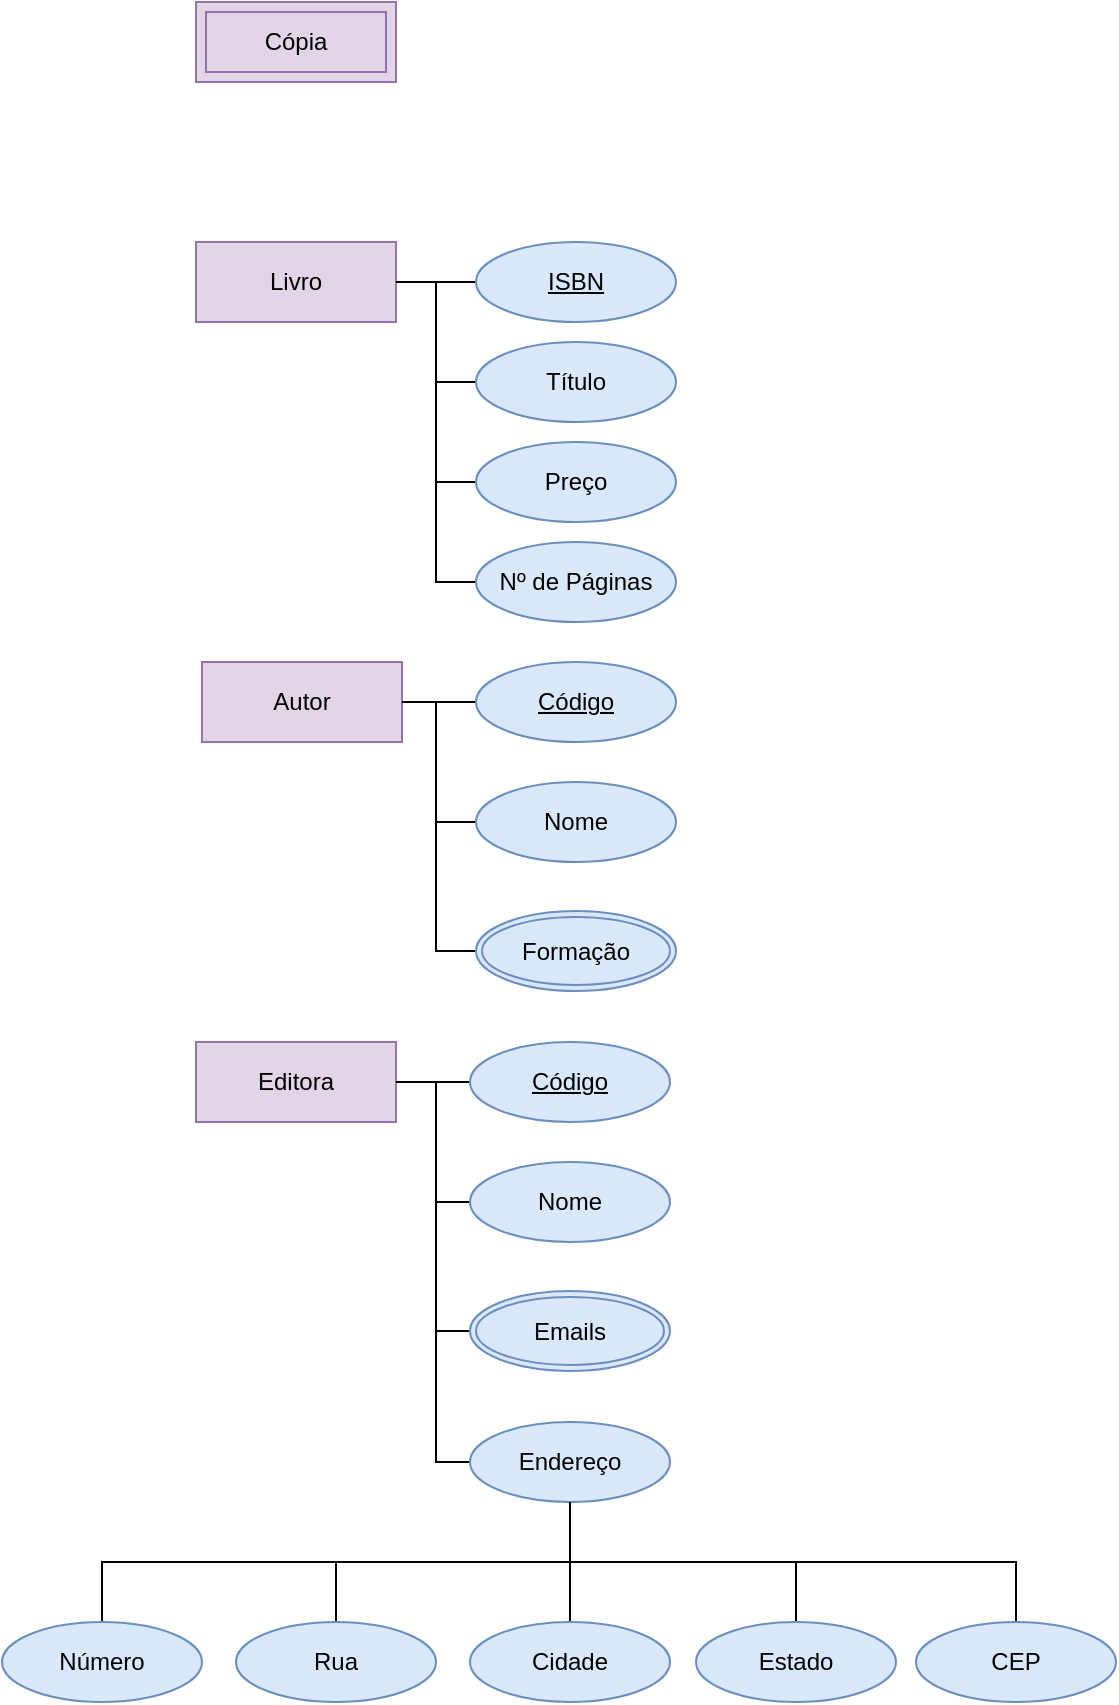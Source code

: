 <mxfile version="26.0.16">
  <diagram name="Página-1" id="gwshxitbECBefEki7wl6">
    <mxGraphModel grid="1" page="1" gridSize="10" guides="1" tooltips="1" connect="1" arrows="1" fold="1" pageScale="1" pageWidth="827" pageHeight="1169" math="0" shadow="0">
      <root>
        <mxCell id="0" />
        <mxCell id="1" parent="0" />
        <mxCell id="GelH0xdzyuvzbkVBzM3B-1" value="Livro" style="whiteSpace=wrap;html=1;align=center;fillColor=#e1d5e7;strokeColor=#9673a6;" vertex="1" parent="1">
          <mxGeometry x="360" y="210" width="100" height="40" as="geometry" />
        </mxCell>
        <mxCell id="GelH0xdzyuvzbkVBzM3B-54" style="edgeStyle=orthogonalEdgeStyle;rounded=0;orthogonalLoop=1;jettySize=auto;html=1;exitX=0;exitY=0.5;exitDx=0;exitDy=0;entryX=1;entryY=0.5;entryDx=0;entryDy=0;endArrow=none;startFill=0;" edge="1" parent="1" source="GelH0xdzyuvzbkVBzM3B-3" target="GelH0xdzyuvzbkVBzM3B-1">
          <mxGeometry relative="1" as="geometry" />
        </mxCell>
        <mxCell id="GelH0xdzyuvzbkVBzM3B-3" value="Título" style="ellipse;whiteSpace=wrap;html=1;align=center;fillColor=#dae8fc;strokeColor=#6c8ebf;" vertex="1" parent="1">
          <mxGeometry x="500" y="260" width="100" height="40" as="geometry" />
        </mxCell>
        <mxCell id="GelH0xdzyuvzbkVBzM3B-53" style="edgeStyle=orthogonalEdgeStyle;rounded=0;orthogonalLoop=1;jettySize=auto;html=1;exitX=0;exitY=0.5;exitDx=0;exitDy=0;entryX=1;entryY=0.5;entryDx=0;entryDy=0;endArrow=none;startFill=0;" edge="1" parent="1" source="GelH0xdzyuvzbkVBzM3B-4" target="GelH0xdzyuvzbkVBzM3B-1">
          <mxGeometry relative="1" as="geometry" />
        </mxCell>
        <mxCell id="GelH0xdzyuvzbkVBzM3B-4" value="Preço" style="ellipse;whiteSpace=wrap;html=1;align=center;fillColor=#dae8fc;strokeColor=#6c8ebf;" vertex="1" parent="1">
          <mxGeometry x="500" y="310" width="100" height="40" as="geometry" />
        </mxCell>
        <mxCell id="GelH0xdzyuvzbkVBzM3B-55" style="edgeStyle=orthogonalEdgeStyle;rounded=0;orthogonalLoop=1;jettySize=auto;html=1;exitX=0;exitY=0.5;exitDx=0;exitDy=0;entryX=1;entryY=0.5;entryDx=0;entryDy=0;endArrow=none;startFill=0;" edge="1" parent="1" source="GelH0xdzyuvzbkVBzM3B-5" target="GelH0xdzyuvzbkVBzM3B-1">
          <mxGeometry relative="1" as="geometry" />
        </mxCell>
        <mxCell id="GelH0xdzyuvzbkVBzM3B-5" value="Nº de Páginas" style="ellipse;whiteSpace=wrap;html=1;align=center;fillColor=#dae8fc;strokeColor=#6c8ebf;" vertex="1" parent="1">
          <mxGeometry x="500" y="360" width="100" height="40" as="geometry" />
        </mxCell>
        <mxCell id="GelH0xdzyuvzbkVBzM3B-50" style="edgeStyle=orthogonalEdgeStyle;rounded=0;orthogonalLoop=1;jettySize=auto;html=1;exitX=0;exitY=0.5;exitDx=0;exitDy=0;entryX=1;entryY=0.5;entryDx=0;entryDy=0;endArrow=none;startFill=0;" edge="1" parent="1" source="GelH0xdzyuvzbkVBzM3B-13" target="GelH0xdzyuvzbkVBzM3B-1">
          <mxGeometry relative="1" as="geometry" />
        </mxCell>
        <mxCell id="GelH0xdzyuvzbkVBzM3B-13" value="ISBN" style="ellipse;whiteSpace=wrap;html=1;align=center;fontStyle=4;fillColor=#dae8fc;strokeColor=#6c8ebf;" vertex="1" parent="1">
          <mxGeometry x="500" y="210" width="100" height="40" as="geometry" />
        </mxCell>
        <mxCell id="GelH0xdzyuvzbkVBzM3B-14" value="Autor" style="whiteSpace=wrap;html=1;align=center;fillColor=#e1d5e7;strokeColor=#9673a6;" vertex="1" parent="1">
          <mxGeometry x="363" y="420" width="100" height="40" as="geometry" />
        </mxCell>
        <mxCell id="GelH0xdzyuvzbkVBzM3B-56" style="edgeStyle=orthogonalEdgeStyle;rounded=0;orthogonalLoop=1;jettySize=auto;html=1;exitX=0;exitY=0.5;exitDx=0;exitDy=0;entryX=1;entryY=0.5;entryDx=0;entryDy=0;endArrow=none;startFill=0;strokeColor=default;" edge="1" parent="1" source="GelH0xdzyuvzbkVBzM3B-15" target="GelH0xdzyuvzbkVBzM3B-14">
          <mxGeometry relative="1" as="geometry" />
        </mxCell>
        <mxCell id="GelH0xdzyuvzbkVBzM3B-15" value="Código" style="ellipse;whiteSpace=wrap;html=1;align=center;fontStyle=4;fillColor=#dae8fc;strokeColor=#6c8ebf;" vertex="1" parent="1">
          <mxGeometry x="500" y="420" width="100" height="40" as="geometry" />
        </mxCell>
        <mxCell id="GelH0xdzyuvzbkVBzM3B-57" style="edgeStyle=orthogonalEdgeStyle;rounded=0;orthogonalLoop=1;jettySize=auto;html=1;exitX=0;exitY=0.5;exitDx=0;exitDy=0;entryX=1;entryY=0.5;entryDx=0;entryDy=0;endArrow=none;startFill=0;" edge="1" parent="1" source="GelH0xdzyuvzbkVBzM3B-17" target="GelH0xdzyuvzbkVBzM3B-14">
          <mxGeometry relative="1" as="geometry">
            <Array as="points">
              <mxPoint x="480" y="500" />
              <mxPoint x="480" y="440" />
            </Array>
          </mxGeometry>
        </mxCell>
        <mxCell id="GelH0xdzyuvzbkVBzM3B-17" value="Nome" style="ellipse;whiteSpace=wrap;html=1;align=center;fillColor=#dae8fc;strokeColor=#6c8ebf;" vertex="1" parent="1">
          <mxGeometry x="500" y="480" width="100" height="40" as="geometry" />
        </mxCell>
        <mxCell id="GelH0xdzyuvzbkVBzM3B-58" style="edgeStyle=orthogonalEdgeStyle;rounded=0;orthogonalLoop=1;jettySize=auto;html=1;exitX=0;exitY=0.5;exitDx=0;exitDy=0;entryX=1;entryY=0.5;entryDx=0;entryDy=0;endArrow=none;startFill=0;" edge="1" parent="1" source="GelH0xdzyuvzbkVBzM3B-18" target="GelH0xdzyuvzbkVBzM3B-14">
          <mxGeometry relative="1" as="geometry">
            <Array as="points">
              <mxPoint x="480" y="565" />
              <mxPoint x="480" y="440" />
            </Array>
          </mxGeometry>
        </mxCell>
        <mxCell id="GelH0xdzyuvzbkVBzM3B-18" value="Formação" style="ellipse;shape=doubleEllipse;margin=3;whiteSpace=wrap;html=1;align=center;fillColor=#dae8fc;strokeColor=#6c8ebf;" vertex="1" parent="1">
          <mxGeometry x="500" y="544.5" width="100" height="40" as="geometry" />
        </mxCell>
        <mxCell id="GelH0xdzyuvzbkVBzM3B-26" value="Editora" style="whiteSpace=wrap;html=1;align=center;fillColor=#e1d5e7;strokeColor=#9673a6;" vertex="1" parent="1">
          <mxGeometry x="360" y="610" width="100" height="40" as="geometry" />
        </mxCell>
        <mxCell id="GelH0xdzyuvzbkVBzM3B-59" style="edgeStyle=orthogonalEdgeStyle;rounded=0;orthogonalLoop=1;jettySize=auto;html=1;exitX=0;exitY=0.5;exitDx=0;exitDy=0;entryX=1;entryY=0.5;entryDx=0;entryDy=0;endArrow=none;startFill=0;" edge="1" parent="1" source="GelH0xdzyuvzbkVBzM3B-28" target="GelH0xdzyuvzbkVBzM3B-26">
          <mxGeometry relative="1" as="geometry" />
        </mxCell>
        <mxCell id="GelH0xdzyuvzbkVBzM3B-28" value="Código" style="ellipse;whiteSpace=wrap;html=1;align=center;fontStyle=4;fillColor=#dae8fc;strokeColor=#6c8ebf;" vertex="1" parent="1">
          <mxGeometry x="497" y="610" width="100" height="40" as="geometry" />
        </mxCell>
        <mxCell id="GelH0xdzyuvzbkVBzM3B-60" style="edgeStyle=orthogonalEdgeStyle;rounded=0;orthogonalLoop=1;jettySize=auto;html=1;exitX=0;exitY=0.5;exitDx=0;exitDy=0;entryX=1;entryY=0.5;entryDx=0;entryDy=0;endArrow=none;startFill=0;" edge="1" parent="1" source="GelH0xdzyuvzbkVBzM3B-30" target="GelH0xdzyuvzbkVBzM3B-26">
          <mxGeometry relative="1" as="geometry">
            <Array as="points">
              <mxPoint x="480" y="690" />
              <mxPoint x="480" y="630" />
            </Array>
          </mxGeometry>
        </mxCell>
        <mxCell id="GelH0xdzyuvzbkVBzM3B-30" value="Nome" style="ellipse;whiteSpace=wrap;html=1;align=center;fillColor=#dae8fc;strokeColor=#6c8ebf;" vertex="1" parent="1">
          <mxGeometry x="497" y="670" width="100" height="40" as="geometry" />
        </mxCell>
        <mxCell id="GelH0xdzyuvzbkVBzM3B-61" style="edgeStyle=orthogonalEdgeStyle;rounded=0;orthogonalLoop=1;jettySize=auto;html=1;exitX=0;exitY=0.5;exitDx=0;exitDy=0;entryX=1;entryY=0.5;entryDx=0;entryDy=0;endArrow=none;startFill=0;" edge="1" parent="1" source="GelH0xdzyuvzbkVBzM3B-32" target="GelH0xdzyuvzbkVBzM3B-26">
          <mxGeometry relative="1" as="geometry">
            <Array as="points">
              <mxPoint x="480" y="755" />
              <mxPoint x="480" y="630" />
            </Array>
          </mxGeometry>
        </mxCell>
        <mxCell id="GelH0xdzyuvzbkVBzM3B-32" value="Emails" style="ellipse;shape=doubleEllipse;margin=3;whiteSpace=wrap;html=1;align=center;fillColor=#dae8fc;strokeColor=#6c8ebf;" vertex="1" parent="1">
          <mxGeometry x="497" y="734.5" width="100" height="40" as="geometry" />
        </mxCell>
        <mxCell id="GelH0xdzyuvzbkVBzM3B-63" style="edgeStyle=orthogonalEdgeStyle;rounded=0;orthogonalLoop=1;jettySize=auto;html=1;exitX=0;exitY=0.5;exitDx=0;exitDy=0;entryX=1;entryY=0.5;entryDx=0;entryDy=0;endArrow=none;startFill=0;" edge="1" parent="1" source="GelH0xdzyuvzbkVBzM3B-33" target="GelH0xdzyuvzbkVBzM3B-26">
          <mxGeometry relative="1" as="geometry">
            <Array as="points">
              <mxPoint x="480" y="820" />
              <mxPoint x="480" y="630" />
            </Array>
          </mxGeometry>
        </mxCell>
        <mxCell id="GelH0xdzyuvzbkVBzM3B-33" value="Endereço" style="ellipse;whiteSpace=wrap;html=1;align=center;fillColor=#dae8fc;strokeColor=#6c8ebf;" vertex="1" parent="1">
          <mxGeometry x="497" y="800" width="100" height="40" as="geometry" />
        </mxCell>
        <mxCell id="GelH0xdzyuvzbkVBzM3B-68" style="edgeStyle=orthogonalEdgeStyle;rounded=0;orthogonalLoop=1;jettySize=auto;html=1;exitX=0.5;exitY=0;exitDx=0;exitDy=0;entryX=0.5;entryY=1;entryDx=0;entryDy=0;endArrow=none;startFill=0;" edge="1" parent="1" source="GelH0xdzyuvzbkVBzM3B-35" target="GelH0xdzyuvzbkVBzM3B-33">
          <mxGeometry relative="1" as="geometry" />
        </mxCell>
        <mxCell id="GelH0xdzyuvzbkVBzM3B-35" value="Número" style="ellipse;whiteSpace=wrap;html=1;align=center;fillColor=#dae8fc;strokeColor=#6c8ebf;" vertex="1" parent="1">
          <mxGeometry x="263" y="900" width="100" height="40" as="geometry" />
        </mxCell>
        <mxCell id="GelH0xdzyuvzbkVBzM3B-67" style="edgeStyle=orthogonalEdgeStyle;rounded=0;orthogonalLoop=1;jettySize=auto;html=1;exitX=0.5;exitY=0;exitDx=0;exitDy=0;entryX=0.5;entryY=1;entryDx=0;entryDy=0;endArrow=none;startFill=0;" edge="1" parent="1" source="GelH0xdzyuvzbkVBzM3B-37" target="GelH0xdzyuvzbkVBzM3B-33">
          <mxGeometry relative="1" as="geometry" />
        </mxCell>
        <mxCell id="GelH0xdzyuvzbkVBzM3B-37" value="Rua" style="ellipse;whiteSpace=wrap;html=1;align=center;fillColor=#dae8fc;strokeColor=#6c8ebf;" vertex="1" parent="1">
          <mxGeometry x="380" y="900" width="100" height="40" as="geometry" />
        </mxCell>
        <mxCell id="GelH0xdzyuvzbkVBzM3B-64" style="edgeStyle=orthogonalEdgeStyle;rounded=0;orthogonalLoop=1;jettySize=auto;html=1;exitX=0.5;exitY=0;exitDx=0;exitDy=0;entryX=0.5;entryY=1;entryDx=0;entryDy=0;endArrow=none;startFill=0;" edge="1" parent="1" source="GelH0xdzyuvzbkVBzM3B-38" target="GelH0xdzyuvzbkVBzM3B-33">
          <mxGeometry relative="1" as="geometry" />
        </mxCell>
        <mxCell id="GelH0xdzyuvzbkVBzM3B-38" value="Cidade" style="ellipse;whiteSpace=wrap;html=1;align=center;fillColor=#dae8fc;strokeColor=#6c8ebf;" vertex="1" parent="1">
          <mxGeometry x="497" y="900" width="100" height="40" as="geometry" />
        </mxCell>
        <mxCell id="GelH0xdzyuvzbkVBzM3B-65" style="edgeStyle=orthogonalEdgeStyle;rounded=0;orthogonalLoop=1;jettySize=auto;html=1;exitX=0.5;exitY=0;exitDx=0;exitDy=0;entryX=0.5;entryY=1;entryDx=0;entryDy=0;endArrow=none;startFill=0;" edge="1" parent="1" source="GelH0xdzyuvzbkVBzM3B-39" target="GelH0xdzyuvzbkVBzM3B-33">
          <mxGeometry relative="1" as="geometry" />
        </mxCell>
        <mxCell id="GelH0xdzyuvzbkVBzM3B-39" value="Estado" style="ellipse;whiteSpace=wrap;html=1;align=center;fillColor=#dae8fc;strokeColor=#6c8ebf;" vertex="1" parent="1">
          <mxGeometry x="610" y="900" width="100" height="40" as="geometry" />
        </mxCell>
        <mxCell id="GelH0xdzyuvzbkVBzM3B-66" style="edgeStyle=orthogonalEdgeStyle;rounded=0;orthogonalLoop=1;jettySize=auto;html=1;exitX=0.5;exitY=0;exitDx=0;exitDy=0;entryX=0.5;entryY=1;entryDx=0;entryDy=0;endArrow=none;startFill=0;" edge="1" parent="1" source="GelH0xdzyuvzbkVBzM3B-40" target="GelH0xdzyuvzbkVBzM3B-33">
          <mxGeometry relative="1" as="geometry" />
        </mxCell>
        <mxCell id="GelH0xdzyuvzbkVBzM3B-40" value="CEP" style="ellipse;whiteSpace=wrap;html=1;align=center;fillColor=#dae8fc;strokeColor=#6c8ebf;" vertex="1" parent="1">
          <mxGeometry x="720" y="900" width="100" height="40" as="geometry" />
        </mxCell>
        <mxCell id="GelH0xdzyuvzbkVBzM3B-69" value="Cópia" style="shape=ext;margin=3;double=1;whiteSpace=wrap;html=1;align=center;fillColor=#e1d5e7;strokeColor=#9673a6;" vertex="1" parent="1">
          <mxGeometry x="360" y="90" width="100" height="40" as="geometry" />
        </mxCell>
      </root>
    </mxGraphModel>
  </diagram>
</mxfile>

